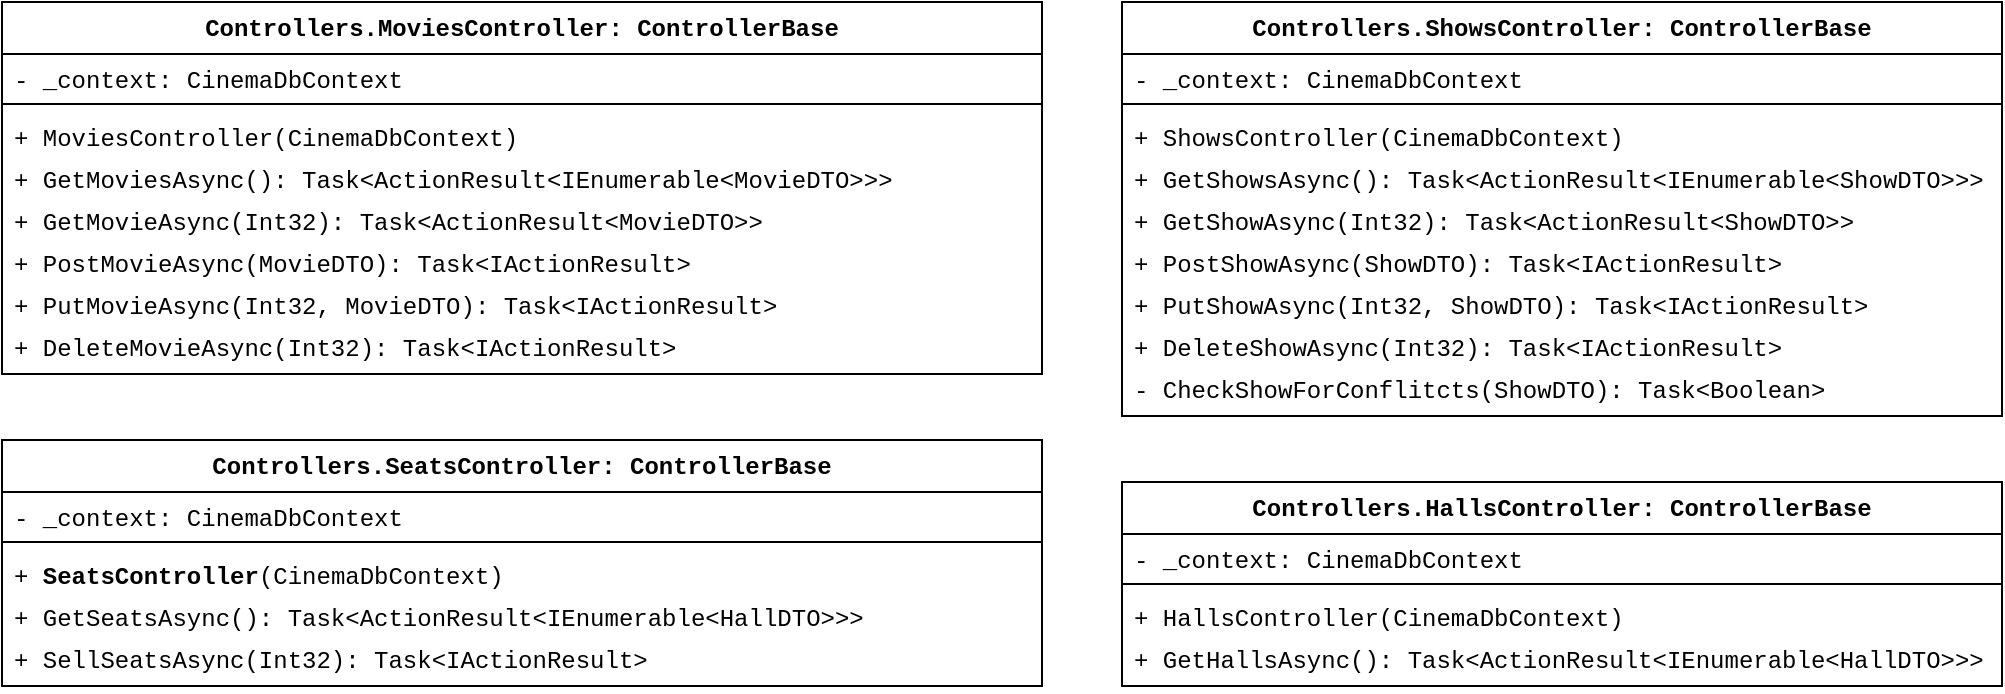 <mxfile version="24.4.0" type="device">
  <diagram name="1 oldal" id="ZEmaSlT312Er0jaVH2z7">
    <mxGraphModel dx="1098" dy="868" grid="1" gridSize="10" guides="1" tooltips="1" connect="1" arrows="1" fold="1" page="1" pageScale="1" pageWidth="1600" pageHeight="900" math="0" shadow="0">
      <root>
        <mxCell id="0" />
        <mxCell id="1" parent="0" />
        <mxCell id="gcmaUgPbYGbfj1D9JfHr-28" value="&lt;font&gt;Controllers.MoviesController: ControllerBase&lt;/font&gt;" style="swimlane;fontStyle=1;align=center;verticalAlign=top;childLayout=stackLayout;horizontal=1;startSize=26;horizontalStack=0;resizeParent=1;resizeParentMax=0;resizeLast=0;collapsible=1;marginBottom=0;whiteSpace=wrap;html=1;fontFamily=Courier New;fillColor=none;" parent="1" vertex="1">
          <mxGeometry x="40" y="40" width="520" height="186" as="geometry" />
        </mxCell>
        <mxCell id="gcmaUgPbYGbfj1D9JfHr-29" value="- _context: CinemaDbContext" style="text;strokeColor=none;fillColor=none;align=left;verticalAlign=top;spacingLeft=4;spacingRight=4;overflow=hidden;rotatable=0;points=[[0,0.5],[1,0.5]];portConstraint=eastwest;whiteSpace=wrap;html=1;fontFamily=Courier New;" parent="gcmaUgPbYGbfj1D9JfHr-28" vertex="1">
          <mxGeometry y="26" width="520" height="21" as="geometry" />
        </mxCell>
        <mxCell id="gcmaUgPbYGbfj1D9JfHr-30" value="" style="line;strokeWidth=1;fillColor=none;align=left;verticalAlign=middle;spacingTop=-1;spacingLeft=3;spacingRight=3;rotatable=0;labelPosition=right;points=[];portConstraint=eastwest;strokeColor=inherit;" parent="gcmaUgPbYGbfj1D9JfHr-28" vertex="1">
          <mxGeometry y="47" width="520" height="8" as="geometry" />
        </mxCell>
        <mxCell id="4pJp5S-DtTJx7jMk60ZQ-3" value="+ MoviesController(CinemaDbContext)" style="text;strokeColor=none;fillColor=none;align=left;verticalAlign=top;spacingLeft=4;spacingRight=4;overflow=hidden;rotatable=0;points=[[0,0.5],[1,0.5]];portConstraint=eastwest;whiteSpace=wrap;html=1;fontFamily=Courier New;" parent="gcmaUgPbYGbfj1D9JfHr-28" vertex="1">
          <mxGeometry y="55" width="520" height="21" as="geometry" />
        </mxCell>
        <mxCell id="4pJp5S-DtTJx7jMk60ZQ-1" value="+ GetMoviesAsync(): Task&amp;lt;ActionResult&amp;lt;IEnumerable&amp;lt;MovieDTO&amp;gt;&amp;gt;&amp;gt;" style="text;strokeColor=none;fillColor=none;align=left;verticalAlign=top;spacingLeft=4;spacingRight=4;overflow=hidden;rotatable=0;points=[[0,0.5],[1,0.5]];portConstraint=eastwest;whiteSpace=wrap;html=1;fontFamily=Courier New;" parent="gcmaUgPbYGbfj1D9JfHr-28" vertex="1">
          <mxGeometry y="76" width="520" height="21" as="geometry" />
        </mxCell>
        <mxCell id="Y2DyIk2AbkiyXJpN9mBf-9" value="+ GetMovieAsync(Int32): Task&amp;lt;ActionResult&amp;lt;MovieDTO&amp;gt;&amp;gt;" style="text;strokeColor=none;fillColor=none;align=left;verticalAlign=top;spacingLeft=4;spacingRight=4;overflow=hidden;rotatable=0;points=[[0,0.5],[1,0.5]];portConstraint=eastwest;whiteSpace=wrap;html=1;fontFamily=Courier New;" vertex="1" parent="gcmaUgPbYGbfj1D9JfHr-28">
          <mxGeometry y="97" width="520" height="21" as="geometry" />
        </mxCell>
        <mxCell id="Y2DyIk2AbkiyXJpN9mBf-10" value="+ PostMovieAsync(MovieDTO): Task&amp;lt;IActionResult&amp;gt;" style="text;strokeColor=none;fillColor=none;align=left;verticalAlign=top;spacingLeft=4;spacingRight=4;overflow=hidden;rotatable=0;points=[[0,0.5],[1,0.5]];portConstraint=eastwest;whiteSpace=wrap;html=1;fontFamily=Courier New;" vertex="1" parent="gcmaUgPbYGbfj1D9JfHr-28">
          <mxGeometry y="118" width="520" height="21" as="geometry" />
        </mxCell>
        <mxCell id="Y2DyIk2AbkiyXJpN9mBf-11" value="+ PutMovieAsync(Int32, MovieDTO): Task&amp;lt;IActionResult&amp;gt;" style="text;strokeColor=none;fillColor=none;align=left;verticalAlign=top;spacingLeft=4;spacingRight=4;overflow=hidden;rotatable=0;points=[[0,0.5],[1,0.5]];portConstraint=eastwest;whiteSpace=wrap;html=1;fontFamily=Courier New;" vertex="1" parent="gcmaUgPbYGbfj1D9JfHr-28">
          <mxGeometry y="139" width="520" height="21" as="geometry" />
        </mxCell>
        <mxCell id="4pJp5S-DtTJx7jMk60ZQ-4" value="+ DeleteMovieAsync(Int32): Task&amp;lt;IActionResult&amp;gt;" style="text;strokeColor=none;fillColor=none;align=left;verticalAlign=top;spacingLeft=4;spacingRight=4;overflow=hidden;rotatable=0;points=[[0,0.5],[1,0.5]];portConstraint=eastwest;whiteSpace=wrap;html=1;fontFamily=Courier New;" parent="gcmaUgPbYGbfj1D9JfHr-28" vertex="1">
          <mxGeometry y="160" width="520" height="26" as="geometry" />
        </mxCell>
        <mxCell id="Y2DyIk2AbkiyXJpN9mBf-1" value="&lt;font&gt;Controllers.HallsController: ControllerBase&lt;/font&gt;" style="swimlane;fontStyle=1;align=center;verticalAlign=top;childLayout=stackLayout;horizontal=1;startSize=26;horizontalStack=0;resizeParent=1;resizeParentMax=0;resizeLast=0;collapsible=1;marginBottom=0;whiteSpace=wrap;html=1;fontFamily=Courier New;fillColor=none;" vertex="1" parent="1">
          <mxGeometry x="600" y="280" width="440" height="102" as="geometry" />
        </mxCell>
        <mxCell id="Y2DyIk2AbkiyXJpN9mBf-2" value="- _context: CinemaDbContext" style="text;strokeColor=none;fillColor=none;align=left;verticalAlign=top;spacingLeft=4;spacingRight=4;overflow=hidden;rotatable=0;points=[[0,0.5],[1,0.5]];portConstraint=eastwest;whiteSpace=wrap;html=1;fontFamily=Courier New;" vertex="1" parent="Y2DyIk2AbkiyXJpN9mBf-1">
          <mxGeometry y="26" width="440" height="21" as="geometry" />
        </mxCell>
        <mxCell id="Y2DyIk2AbkiyXJpN9mBf-3" value="" style="line;strokeWidth=1;fillColor=none;align=left;verticalAlign=middle;spacingTop=-1;spacingLeft=3;spacingRight=3;rotatable=0;labelPosition=right;points=[];portConstraint=eastwest;strokeColor=inherit;" vertex="1" parent="Y2DyIk2AbkiyXJpN9mBf-1">
          <mxGeometry y="47" width="440" height="8" as="geometry" />
        </mxCell>
        <mxCell id="Y2DyIk2AbkiyXJpN9mBf-4" value="+ HallsController(CinemaDbContext)" style="text;strokeColor=none;fillColor=none;align=left;verticalAlign=top;spacingLeft=4;spacingRight=4;overflow=hidden;rotatable=0;points=[[0,0.5],[1,0.5]];portConstraint=eastwest;whiteSpace=wrap;html=1;fontFamily=Courier New;" vertex="1" parent="Y2DyIk2AbkiyXJpN9mBf-1">
          <mxGeometry y="55" width="440" height="21" as="geometry" />
        </mxCell>
        <mxCell id="Y2DyIk2AbkiyXJpN9mBf-7" value="+ GetHallsAsync(): Task&amp;lt;ActionResult&amp;lt;IEnumerable&amp;lt;HallDTO&amp;gt;&amp;gt;&amp;gt;" style="text;strokeColor=none;fillColor=none;align=left;verticalAlign=top;spacingLeft=4;spacingRight=4;overflow=hidden;rotatable=0;points=[[0,0.5],[1,0.5]];portConstraint=eastwest;whiteSpace=wrap;html=1;fontFamily=Courier New;" vertex="1" parent="Y2DyIk2AbkiyXJpN9mBf-1">
          <mxGeometry y="76" width="440" height="26" as="geometry" />
        </mxCell>
        <mxCell id="Y2DyIk2AbkiyXJpN9mBf-12" value="&lt;font&gt;Controllers.SeatsController: ControllerBase&lt;/font&gt;" style="swimlane;fontStyle=1;align=center;verticalAlign=top;childLayout=stackLayout;horizontal=1;startSize=26;horizontalStack=0;resizeParent=1;resizeParentMax=0;resizeLast=0;collapsible=1;marginBottom=0;whiteSpace=wrap;html=1;fontFamily=Courier New;fillColor=none;" vertex="1" parent="1">
          <mxGeometry x="40" y="259" width="520" height="123" as="geometry" />
        </mxCell>
        <mxCell id="Y2DyIk2AbkiyXJpN9mBf-13" value="- _context: CinemaDbContext" style="text;strokeColor=none;fillColor=none;align=left;verticalAlign=top;spacingLeft=4;spacingRight=4;overflow=hidden;rotatable=0;points=[[0,0.5],[1,0.5]];portConstraint=eastwest;whiteSpace=wrap;html=1;fontFamily=Courier New;" vertex="1" parent="Y2DyIk2AbkiyXJpN9mBf-12">
          <mxGeometry y="26" width="520" height="21" as="geometry" />
        </mxCell>
        <mxCell id="Y2DyIk2AbkiyXJpN9mBf-14" value="" style="line;strokeWidth=1;fillColor=none;align=left;verticalAlign=middle;spacingTop=-1;spacingLeft=3;spacingRight=3;rotatable=0;labelPosition=right;points=[];portConstraint=eastwest;strokeColor=inherit;" vertex="1" parent="Y2DyIk2AbkiyXJpN9mBf-12">
          <mxGeometry y="47" width="520" height="8" as="geometry" />
        </mxCell>
        <mxCell id="Y2DyIk2AbkiyXJpN9mBf-15" value="+&amp;nbsp;&lt;span style=&quot;font-weight: 700; text-align: center;&quot;&gt;SeatsController&lt;/span&gt;(CinemaDbContext)" style="text;strokeColor=none;fillColor=none;align=left;verticalAlign=top;spacingLeft=4;spacingRight=4;overflow=hidden;rotatable=0;points=[[0,0.5],[1,0.5]];portConstraint=eastwest;whiteSpace=wrap;html=1;fontFamily=Courier New;" vertex="1" parent="Y2DyIk2AbkiyXJpN9mBf-12">
          <mxGeometry y="55" width="520" height="21" as="geometry" />
        </mxCell>
        <mxCell id="Y2DyIk2AbkiyXJpN9mBf-18" value="+ GetSeatsAsync(): Task&amp;lt;ActionResult&amp;lt;IEnumerable&amp;lt;HallDTO&amp;gt;&amp;gt;&amp;gt;" style="text;strokeColor=none;fillColor=none;align=left;verticalAlign=top;spacingLeft=4;spacingRight=4;overflow=hidden;rotatable=0;points=[[0,0.5],[1,0.5]];portConstraint=eastwest;whiteSpace=wrap;html=1;fontFamily=Courier New;" vertex="1" parent="Y2DyIk2AbkiyXJpN9mBf-12">
          <mxGeometry y="76" width="520" height="21" as="geometry" />
        </mxCell>
        <mxCell id="Y2DyIk2AbkiyXJpN9mBf-17" value="+ SellSeatsAsync(Int32): Task&amp;lt;IActionResult&amp;gt;" style="text;strokeColor=none;fillColor=none;align=left;verticalAlign=top;spacingLeft=4;spacingRight=4;overflow=hidden;rotatable=0;points=[[0,0.5],[1,0.5]];portConstraint=eastwest;whiteSpace=wrap;html=1;fontFamily=Courier New;" vertex="1" parent="Y2DyIk2AbkiyXJpN9mBf-12">
          <mxGeometry y="97" width="520" height="26" as="geometry" />
        </mxCell>
        <mxCell id="Y2DyIk2AbkiyXJpN9mBf-19" value="Controllers.ShowsController: ControllerBase" style="swimlane;fontStyle=1;align=center;verticalAlign=top;childLayout=stackLayout;horizontal=1;startSize=26;horizontalStack=0;resizeParent=1;resizeParentMax=0;resizeLast=0;collapsible=1;marginBottom=0;whiteSpace=wrap;html=1;fontFamily=Courier New;fillColor=none;" vertex="1" parent="1">
          <mxGeometry x="600" y="40" width="440" height="207" as="geometry" />
        </mxCell>
        <mxCell id="Y2DyIk2AbkiyXJpN9mBf-20" value="- _context: CinemaDbContext" style="text;strokeColor=none;fillColor=none;align=left;verticalAlign=top;spacingLeft=4;spacingRight=4;overflow=hidden;rotatable=0;points=[[0,0.5],[1,0.5]];portConstraint=eastwest;whiteSpace=wrap;html=1;fontFamily=Courier New;" vertex="1" parent="Y2DyIk2AbkiyXJpN9mBf-19">
          <mxGeometry y="26" width="440" height="21" as="geometry" />
        </mxCell>
        <mxCell id="Y2DyIk2AbkiyXJpN9mBf-21" value="" style="line;strokeWidth=1;fillColor=none;align=left;verticalAlign=middle;spacingTop=-1;spacingLeft=3;spacingRight=3;rotatable=0;labelPosition=right;points=[];portConstraint=eastwest;strokeColor=inherit;" vertex="1" parent="Y2DyIk2AbkiyXJpN9mBf-19">
          <mxGeometry y="47" width="440" height="8" as="geometry" />
        </mxCell>
        <mxCell id="Y2DyIk2AbkiyXJpN9mBf-22" value="+ ShowsController(CinemaDbContext)" style="text;strokeColor=none;fillColor=none;align=left;verticalAlign=top;spacingLeft=4;spacingRight=4;overflow=hidden;rotatable=0;points=[[0,0.5],[1,0.5]];portConstraint=eastwest;whiteSpace=wrap;html=1;fontFamily=Courier New;" vertex="1" parent="Y2DyIk2AbkiyXJpN9mBf-19">
          <mxGeometry y="55" width="440" height="21" as="geometry" />
        </mxCell>
        <mxCell id="Y2DyIk2AbkiyXJpN9mBf-23" value="+ GetShowsAsync(): Task&amp;lt;ActionResult&amp;lt;IEnumerable&amp;lt;ShowDTO&amp;gt;&amp;gt;&amp;gt;" style="text;strokeColor=none;fillColor=none;align=left;verticalAlign=top;spacingLeft=4;spacingRight=4;overflow=hidden;rotatable=0;points=[[0,0.5],[1,0.5]];portConstraint=eastwest;whiteSpace=wrap;html=1;fontFamily=Courier New;" vertex="1" parent="Y2DyIk2AbkiyXJpN9mBf-19">
          <mxGeometry y="76" width="440" height="21" as="geometry" />
        </mxCell>
        <mxCell id="Y2DyIk2AbkiyXJpN9mBf-24" value="+ GetShowAsync(Int32): Task&amp;lt;ActionResult&amp;lt;ShowDTO&amp;gt;&amp;gt;" style="text;strokeColor=none;fillColor=none;align=left;verticalAlign=top;spacingLeft=4;spacingRight=4;overflow=hidden;rotatable=0;points=[[0,0.5],[1,0.5]];portConstraint=eastwest;whiteSpace=wrap;html=1;fontFamily=Courier New;" vertex="1" parent="Y2DyIk2AbkiyXJpN9mBf-19">
          <mxGeometry y="97" width="440" height="21" as="geometry" />
        </mxCell>
        <mxCell id="Y2DyIk2AbkiyXJpN9mBf-25" value="+ PostShowAsync(ShowDTO): Task&amp;lt;IActionResult&amp;gt;" style="text;strokeColor=none;fillColor=none;align=left;verticalAlign=top;spacingLeft=4;spacingRight=4;overflow=hidden;rotatable=0;points=[[0,0.5],[1,0.5]];portConstraint=eastwest;whiteSpace=wrap;html=1;fontFamily=Courier New;" vertex="1" parent="Y2DyIk2AbkiyXJpN9mBf-19">
          <mxGeometry y="118" width="440" height="21" as="geometry" />
        </mxCell>
        <mxCell id="Y2DyIk2AbkiyXJpN9mBf-26" value="+ PutShowAsync(Int32, ShowDTO): Task&amp;lt;IActionResult&amp;gt;" style="text;strokeColor=none;fillColor=none;align=left;verticalAlign=top;spacingLeft=4;spacingRight=4;overflow=hidden;rotatable=0;points=[[0,0.5],[1,0.5]];portConstraint=eastwest;whiteSpace=wrap;html=1;fontFamily=Courier New;" vertex="1" parent="Y2DyIk2AbkiyXJpN9mBf-19">
          <mxGeometry y="139" width="440" height="21" as="geometry" />
        </mxCell>
        <mxCell id="Y2DyIk2AbkiyXJpN9mBf-28" value="+ DeleteShowAsync(Int32): Task&amp;lt;IActionResult&amp;gt;" style="text;strokeColor=none;fillColor=none;align=left;verticalAlign=top;spacingLeft=4;spacingRight=4;overflow=hidden;rotatable=0;points=[[0,0.5],[1,0.5]];portConstraint=eastwest;whiteSpace=wrap;html=1;fontFamily=Courier New;" vertex="1" parent="Y2DyIk2AbkiyXJpN9mBf-19">
          <mxGeometry y="160" width="440" height="21" as="geometry" />
        </mxCell>
        <mxCell id="Y2DyIk2AbkiyXJpN9mBf-27" value="- CheckShowForConflitcts(ShowDTO): Task&amp;lt;Boolean&amp;gt;" style="text;strokeColor=none;fillColor=none;align=left;verticalAlign=top;spacingLeft=4;spacingRight=4;overflow=hidden;rotatable=0;points=[[0,0.5],[1,0.5]];portConstraint=eastwest;whiteSpace=wrap;html=1;fontFamily=Courier New;" vertex="1" parent="Y2DyIk2AbkiyXJpN9mBf-19">
          <mxGeometry y="181" width="440" height="26" as="geometry" />
        </mxCell>
      </root>
    </mxGraphModel>
  </diagram>
</mxfile>
